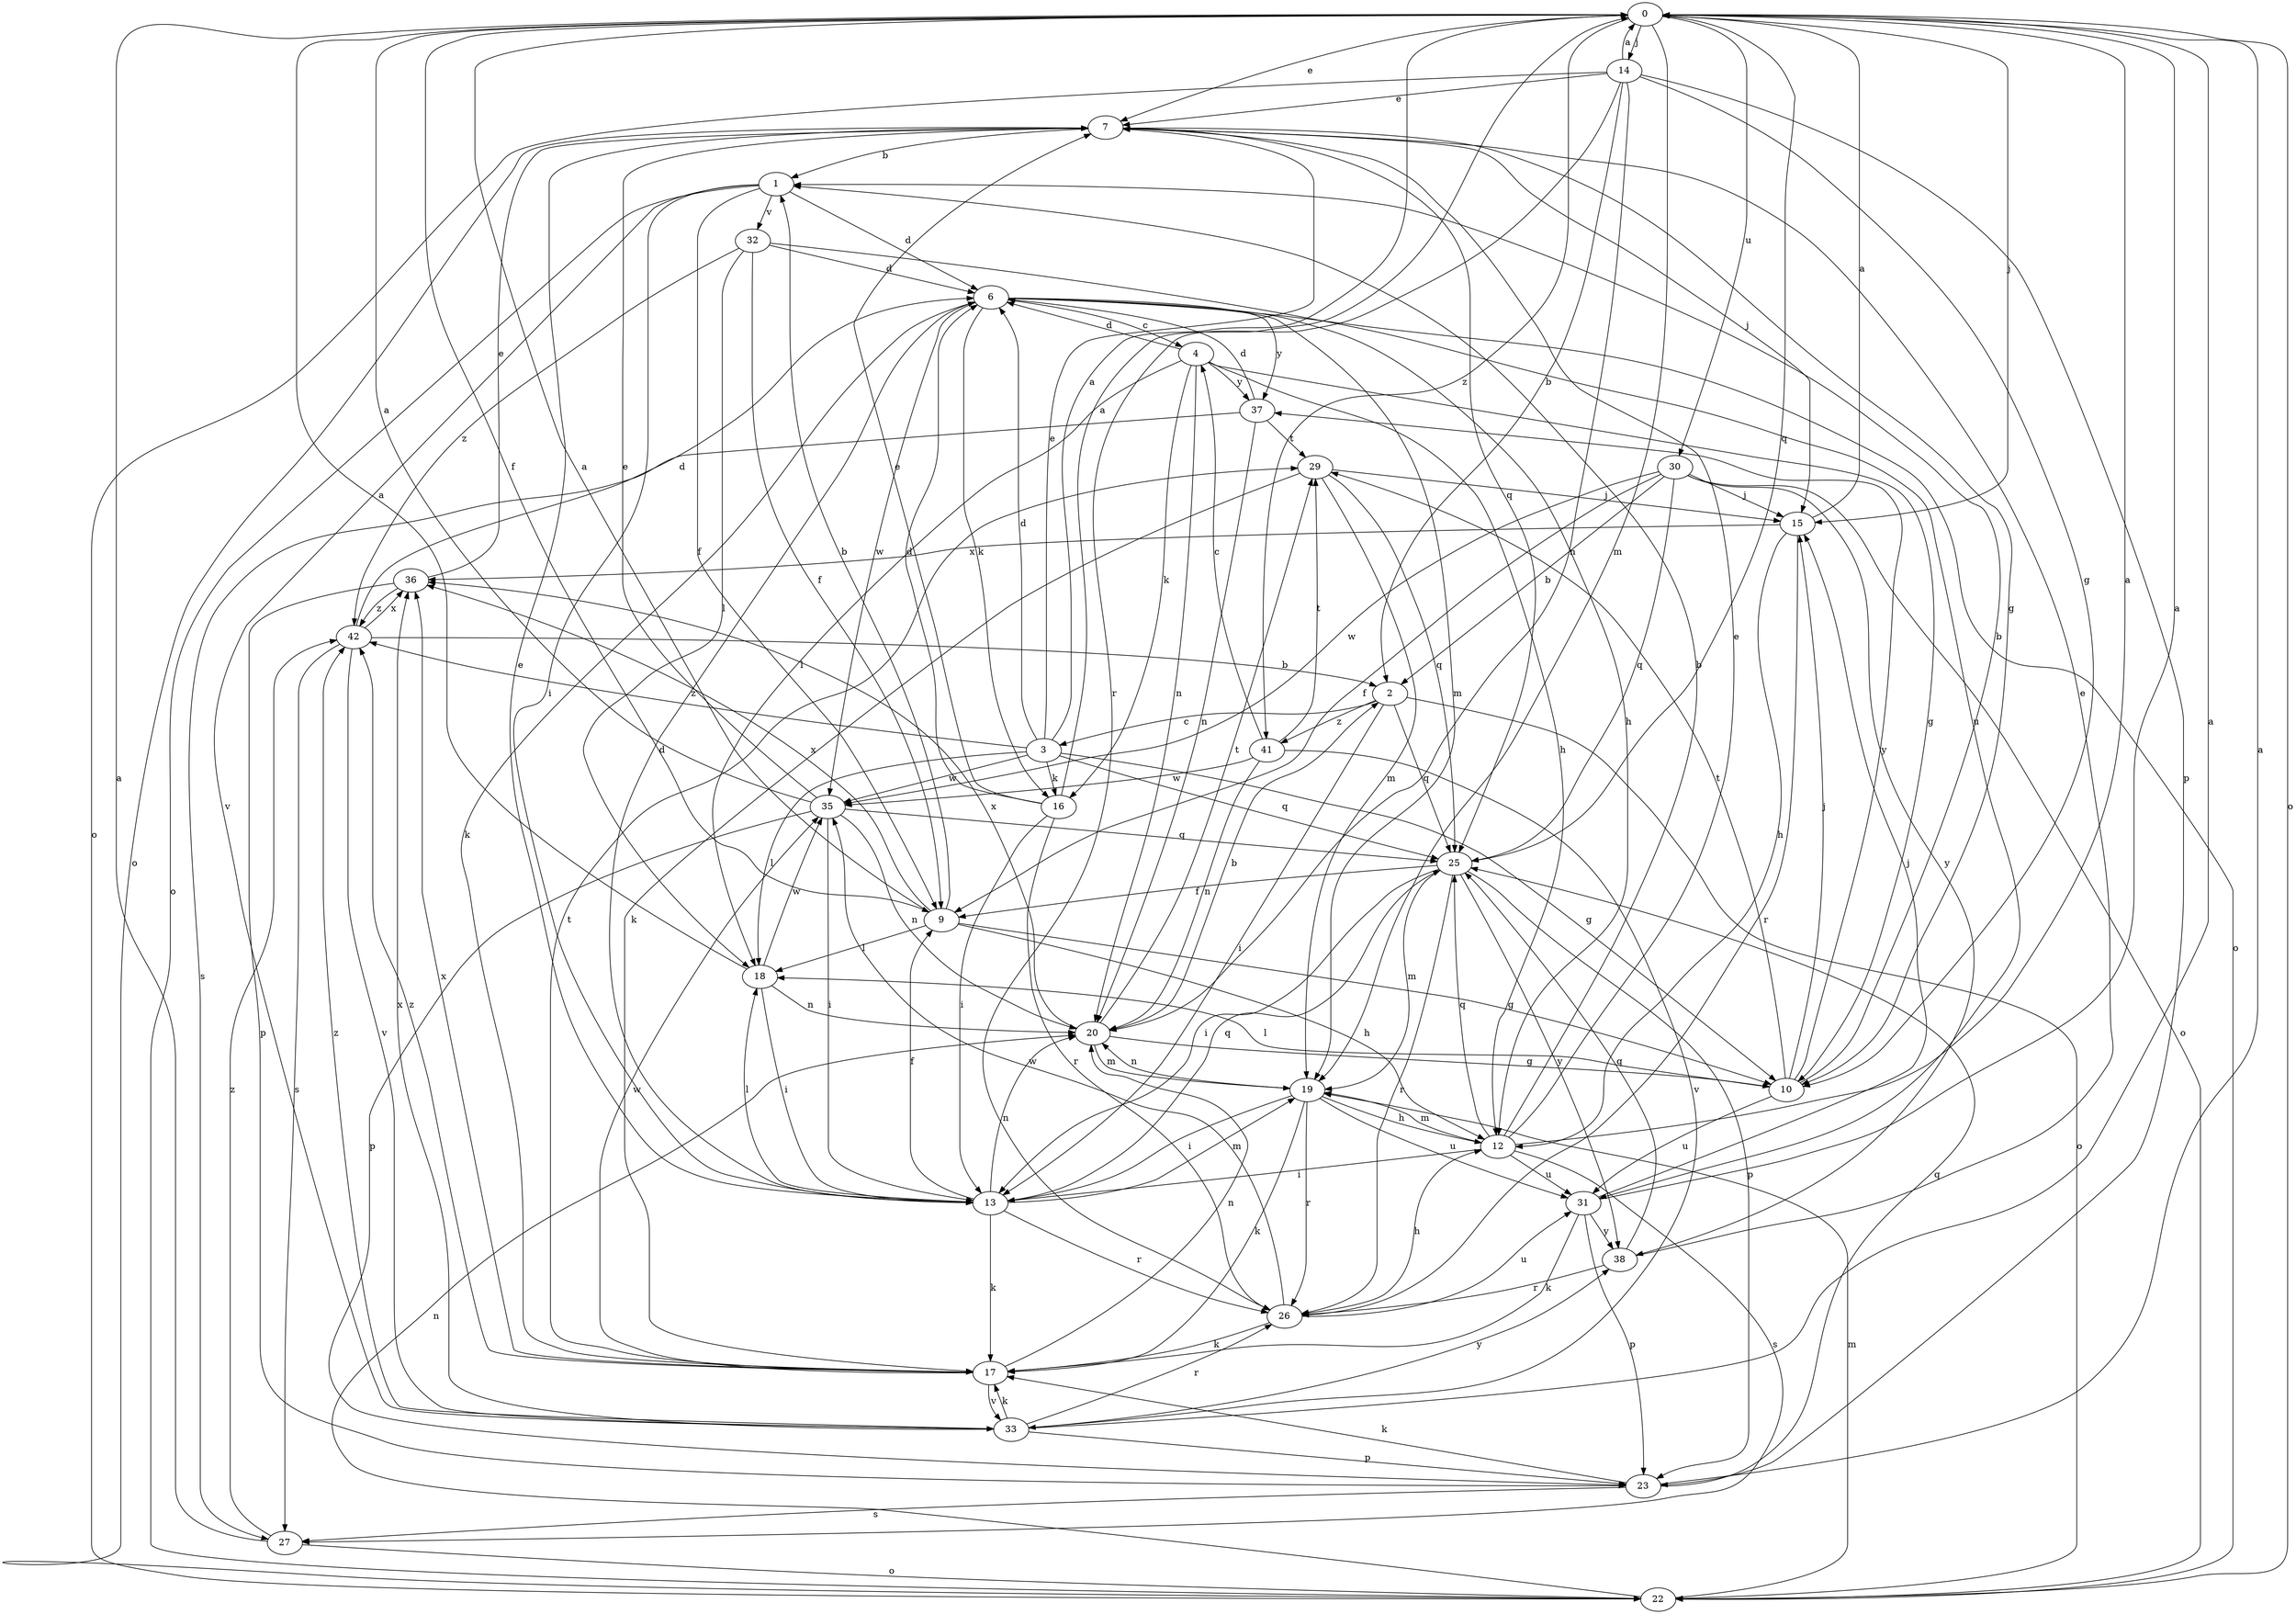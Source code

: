 strict digraph  {
0;
1;
2;
3;
4;
6;
7;
9;
10;
12;
13;
14;
15;
16;
17;
18;
19;
20;
22;
23;
25;
26;
27;
29;
30;
31;
32;
33;
35;
36;
37;
38;
41;
42;
0 -> 7  [label=e];
0 -> 9  [label=f];
0 -> 14  [label=j];
0 -> 15  [label=j];
0 -> 19  [label=m];
0 -> 22  [label=o];
0 -> 25  [label=q];
0 -> 30  [label=u];
0 -> 41  [label=z];
1 -> 6  [label=d];
1 -> 9  [label=f];
1 -> 13  [label=i];
1 -> 22  [label=o];
1 -> 32  [label=v];
1 -> 33  [label=v];
2 -> 3  [label=c];
2 -> 13  [label=i];
2 -> 22  [label=o];
2 -> 25  [label=q];
2 -> 41  [label=z];
3 -> 0  [label=a];
3 -> 6  [label=d];
3 -> 7  [label=e];
3 -> 10  [label=g];
3 -> 16  [label=k];
3 -> 18  [label=l];
3 -> 25  [label=q];
3 -> 35  [label=w];
3 -> 42  [label=z];
4 -> 6  [label=d];
4 -> 10  [label=g];
4 -> 12  [label=h];
4 -> 16  [label=k];
4 -> 18  [label=l];
4 -> 20  [label=n];
4 -> 37  [label=y];
6 -> 4  [label=c];
6 -> 12  [label=h];
6 -> 16  [label=k];
6 -> 17  [label=k];
6 -> 19  [label=m];
6 -> 22  [label=o];
6 -> 35  [label=w];
6 -> 37  [label=y];
7 -> 1  [label=b];
7 -> 10  [label=g];
7 -> 15  [label=j];
7 -> 22  [label=o];
7 -> 25  [label=q];
9 -> 0  [label=a];
9 -> 1  [label=b];
9 -> 10  [label=g];
9 -> 12  [label=h];
9 -> 18  [label=l];
9 -> 36  [label=x];
10 -> 1  [label=b];
10 -> 15  [label=j];
10 -> 18  [label=l];
10 -> 29  [label=t];
10 -> 31  [label=u];
10 -> 37  [label=y];
12 -> 0  [label=a];
12 -> 1  [label=b];
12 -> 7  [label=e];
12 -> 13  [label=i];
12 -> 19  [label=m];
12 -> 25  [label=q];
12 -> 27  [label=s];
12 -> 31  [label=u];
13 -> 6  [label=d];
13 -> 7  [label=e];
13 -> 9  [label=f];
13 -> 17  [label=k];
13 -> 18  [label=l];
13 -> 19  [label=m];
13 -> 20  [label=n];
13 -> 25  [label=q];
13 -> 26  [label=r];
14 -> 0  [label=a];
14 -> 2  [label=b];
14 -> 7  [label=e];
14 -> 10  [label=g];
14 -> 20  [label=n];
14 -> 22  [label=o];
14 -> 23  [label=p];
14 -> 26  [label=r];
15 -> 0  [label=a];
15 -> 12  [label=h];
15 -> 26  [label=r];
15 -> 36  [label=x];
16 -> 0  [label=a];
16 -> 6  [label=d];
16 -> 7  [label=e];
16 -> 13  [label=i];
16 -> 26  [label=r];
17 -> 20  [label=n];
17 -> 29  [label=t];
17 -> 33  [label=v];
17 -> 35  [label=w];
17 -> 36  [label=x];
17 -> 42  [label=z];
18 -> 0  [label=a];
18 -> 13  [label=i];
18 -> 20  [label=n];
18 -> 35  [label=w];
19 -> 12  [label=h];
19 -> 13  [label=i];
19 -> 17  [label=k];
19 -> 20  [label=n];
19 -> 26  [label=r];
19 -> 31  [label=u];
20 -> 2  [label=b];
20 -> 10  [label=g];
20 -> 19  [label=m];
20 -> 29  [label=t];
20 -> 36  [label=x];
22 -> 19  [label=m];
22 -> 20  [label=n];
23 -> 0  [label=a];
23 -> 17  [label=k];
23 -> 25  [label=q];
23 -> 27  [label=s];
25 -> 9  [label=f];
25 -> 13  [label=i];
25 -> 19  [label=m];
25 -> 23  [label=p];
25 -> 26  [label=r];
25 -> 38  [label=y];
26 -> 12  [label=h];
26 -> 17  [label=k];
26 -> 31  [label=u];
26 -> 35  [label=w];
27 -> 0  [label=a];
27 -> 22  [label=o];
27 -> 42  [label=z];
29 -> 15  [label=j];
29 -> 17  [label=k];
29 -> 19  [label=m];
29 -> 25  [label=q];
30 -> 2  [label=b];
30 -> 9  [label=f];
30 -> 15  [label=j];
30 -> 22  [label=o];
30 -> 25  [label=q];
30 -> 35  [label=w];
30 -> 38  [label=y];
31 -> 0  [label=a];
31 -> 15  [label=j];
31 -> 17  [label=k];
31 -> 23  [label=p];
31 -> 38  [label=y];
32 -> 6  [label=d];
32 -> 9  [label=f];
32 -> 18  [label=l];
32 -> 31  [label=u];
32 -> 42  [label=z];
33 -> 0  [label=a];
33 -> 17  [label=k];
33 -> 23  [label=p];
33 -> 26  [label=r];
33 -> 36  [label=x];
33 -> 38  [label=y];
33 -> 42  [label=z];
35 -> 0  [label=a];
35 -> 7  [label=e];
35 -> 13  [label=i];
35 -> 20  [label=n];
35 -> 23  [label=p];
35 -> 25  [label=q];
36 -> 7  [label=e];
36 -> 23  [label=p];
36 -> 42  [label=z];
37 -> 6  [label=d];
37 -> 20  [label=n];
37 -> 27  [label=s];
37 -> 29  [label=t];
38 -> 7  [label=e];
38 -> 25  [label=q];
38 -> 26  [label=r];
41 -> 4  [label=c];
41 -> 20  [label=n];
41 -> 29  [label=t];
41 -> 33  [label=v];
41 -> 35  [label=w];
42 -> 2  [label=b];
42 -> 6  [label=d];
42 -> 27  [label=s];
42 -> 33  [label=v];
42 -> 36  [label=x];
}
